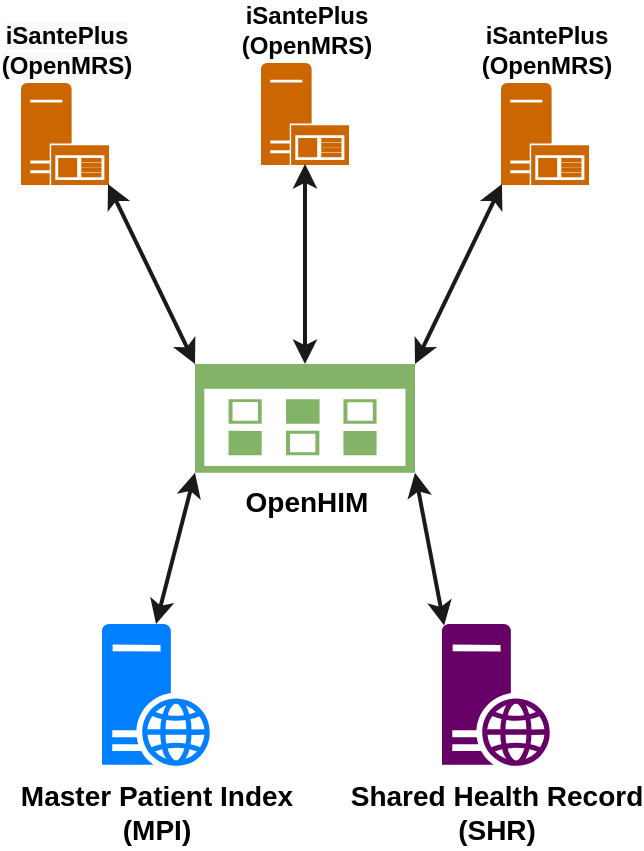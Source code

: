 <mxfile version="13.10.5" type="github">
  <diagram id="E5L6DAj57a6wTyMwOT4x" name="Page-1">
    <mxGraphModel dx="926" dy="601" grid="1" gridSize="10" guides="1" tooltips="1" connect="1" arrows="1" fold="1" page="1" pageScale="1" pageWidth="850" pageHeight="1100" math="0" shadow="0">
      <root>
        <mxCell id="0" />
        <mxCell id="1" parent="0" />
        <mxCell id="Up7fnc7lNDCQYgyu80V9-1" value="&lt;meta charset=&quot;utf-8&quot;&gt;&lt;b style=&quot;color: rgb(0, 0, 0); font-family: helvetica; font-size: 12px; font-style: normal; letter-spacing: normal; text-align: center; text-indent: 0px; text-transform: none; word-spacing: 0px; background-color: rgb(248, 249, 250);&quot;&gt;iSantePlus&lt;br&gt;(OpenMRS)&lt;/b&gt;" style="aspect=fixed;pointerEvents=1;shadow=0;dashed=0;html=1;labelPosition=center;verticalLabelPosition=top;verticalAlign=bottom;align=center;shape=mxgraph.mscae.enterprise.application_server2;fillColor=#CC6600;strokeColor=#CC6600;rounded=1;" vertex="1" parent="1">
          <mxGeometry x="210" y="110" width="43" height="50" as="geometry" />
        </mxCell>
        <mxCell id="Up7fnc7lNDCQYgyu80V9-2" value="&lt;meta charset=&quot;utf-8&quot;&gt;&lt;b style=&quot;color: rgb(0, 0, 0); font-family: helvetica; font-size: 12px; font-style: normal; letter-spacing: normal; text-align: center; text-indent: 0px; text-transform: none; word-spacing: 0px;&quot;&gt;iSantePlus&lt;br&gt;(OpenMRS)&lt;/b&gt;" style="aspect=fixed;pointerEvents=1;shadow=0;dashed=0;html=1;labelPosition=center;verticalLabelPosition=top;verticalAlign=bottom;align=center;shape=mxgraph.mscae.enterprise.application_server2;fillColor=#CC6600;strokeColor=#CC6600;rounded=1;labelBackgroundColor=#FFFFFF;" vertex="1" parent="1">
          <mxGeometry x="330" y="100" width="43" height="50" as="geometry" />
        </mxCell>
        <mxCell id="Up7fnc7lNDCQYgyu80V9-3" value="&lt;b&gt;iSantePlus&lt;br&gt;(OpenMRS)&lt;br&gt;&lt;/b&gt;" style="aspect=fixed;pointerEvents=1;shadow=0;dashed=0;html=1;labelPosition=center;verticalLabelPosition=top;verticalAlign=bottom;align=center;shape=mxgraph.mscae.enterprise.application_server2;fillColor=#CC6600;strokeColor=#CC6600;rounded=1;" vertex="1" parent="1">
          <mxGeometry x="450" y="110" width="43" height="50" as="geometry" />
        </mxCell>
        <mxCell id="Up7fnc7lNDCQYgyu80V9-4" value="&lt;font size=&quot;1&quot;&gt;&lt;b style=&quot;font-size: 14px&quot;&gt;OpenHIM&lt;/b&gt;&lt;/font&gt;" style="pointerEvents=1;shadow=0;dashed=0;html=1;strokeColor=none;labelPosition=center;verticalLabelPosition=bottom;verticalAlign=top;align=center;shape=mxgraph.mscae.enterprise.management_console;rounded=1;fillColor=#82B366;" vertex="1" parent="1">
          <mxGeometry x="296.5" y="250" width="110" height="54.4" as="geometry" />
        </mxCell>
        <mxCell id="Up7fnc7lNDCQYgyu80V9-6" value="&lt;font style=&quot;font-size: 14px&quot;&gt;&lt;b&gt;Shared Health Record&lt;br&gt;(SHR)&lt;/b&gt;&lt;br&gt;&lt;/font&gt;" style="aspect=fixed;pointerEvents=1;shadow=0;dashed=0;html=1;labelPosition=center;verticalLabelPosition=bottom;verticalAlign=top;align=center;shape=mxgraph.mscae.enterprise.web_server;rounded=1;strokeColor=none;fillColor=#660066;" vertex="1" parent="1">
          <mxGeometry x="420" y="380" width="54" height="71.05" as="geometry" />
        </mxCell>
        <mxCell id="Up7fnc7lNDCQYgyu80V9-11" style="orthogonalLoop=1;jettySize=auto;html=1;entryX=0.5;entryY=0;entryDx=0;entryDy=0;entryPerimeter=0;rounded=0;strokeWidth=2;fillColor=#dae8fc;startArrow=classic;startFill=1;strokeColor=#1A1A1A;" edge="1" parent="1" source="Up7fnc7lNDCQYgyu80V9-2" target="Up7fnc7lNDCQYgyu80V9-4">
          <mxGeometry relative="1" as="geometry">
            <mxPoint x="263" y="170" as="sourcePoint" />
            <mxPoint x="361.5" y="220" as="targetPoint" />
          </mxGeometry>
        </mxCell>
        <mxCell id="Up7fnc7lNDCQYgyu80V9-12" style="orthogonalLoop=1;jettySize=auto;html=1;entryX=1;entryY=0;entryDx=0;entryDy=0;entryPerimeter=0;rounded=0;strokeWidth=2;fillColor=#dae8fc;startArrow=classic;startFill=1;strokeColor=#1A1A1A;exitX=0;exitY=1;exitDx=0;exitDy=0;exitPerimeter=0;" edge="1" parent="1" source="Up7fnc7lNDCQYgyu80V9-3" target="Up7fnc7lNDCQYgyu80V9-4">
          <mxGeometry relative="1" as="geometry">
            <mxPoint x="361.5" y="160" as="sourcePoint" />
            <mxPoint x="361.5" y="220" as="targetPoint" />
          </mxGeometry>
        </mxCell>
        <mxCell id="Up7fnc7lNDCQYgyu80V9-9" style="orthogonalLoop=1;jettySize=auto;html=1;exitX=1;exitY=1;exitDx=0;exitDy=0;exitPerimeter=0;entryX=0;entryY=0;entryDx=0;entryDy=0;entryPerimeter=0;rounded=0;strokeWidth=2;fillColor=#dae8fc;startArrow=classic;startFill=1;strokeColor=#1A1A1A;" edge="1" parent="1" source="Up7fnc7lNDCQYgyu80V9-1" target="Up7fnc7lNDCQYgyu80V9-4">
          <mxGeometry relative="1" as="geometry" />
        </mxCell>
        <mxCell id="Up7fnc7lNDCQYgyu80V9-13" value="&lt;b style=&quot;font-size: 14px&quot;&gt;Master Patient Index&lt;br&gt;(MPI)&lt;/b&gt;" style="aspect=fixed;pointerEvents=1;shadow=0;dashed=0;html=1;labelPosition=center;verticalLabelPosition=bottom;verticalAlign=top;align=center;shape=mxgraph.mscae.enterprise.web_server;rounded=1;strokeColor=none;fillColor=#007FFF;" vertex="1" parent="1">
          <mxGeometry x="250" y="380" width="54" height="71.05" as="geometry" />
        </mxCell>
        <mxCell id="Up7fnc7lNDCQYgyu80V9-14" style="orthogonalLoop=1;jettySize=auto;html=1;entryX=0;entryY=1;entryDx=0;entryDy=0;entryPerimeter=0;rounded=0;strokeWidth=2;fillColor=#dae8fc;startArrow=classic;startFill=1;strokeColor=#1A1A1A;exitX=0.5;exitY=0;exitDx=0;exitDy=0;exitPerimeter=0;" edge="1" parent="1" source="Up7fnc7lNDCQYgyu80V9-13" target="Up7fnc7lNDCQYgyu80V9-4">
          <mxGeometry relative="1" as="geometry">
            <mxPoint x="330" y="370" as="sourcePoint" />
            <mxPoint x="361.5" y="260" as="targetPoint" />
          </mxGeometry>
        </mxCell>
        <mxCell id="Up7fnc7lNDCQYgyu80V9-15" style="orthogonalLoop=1;jettySize=auto;html=1;exitX=0.02;exitY=0.01;exitDx=0;exitDy=0;exitPerimeter=0;entryX=1;entryY=1;entryDx=0;entryDy=0;entryPerimeter=0;rounded=0;strokeWidth=2;fillColor=#dae8fc;startArrow=classic;startFill=1;strokeColor=#1A1A1A;" edge="1" parent="1" source="Up7fnc7lNDCQYgyu80V9-6" target="Up7fnc7lNDCQYgyu80V9-4">
          <mxGeometry relative="1" as="geometry">
            <mxPoint x="290" y="390" as="sourcePoint" />
            <mxPoint x="361.5" y="314.4" as="targetPoint" />
          </mxGeometry>
        </mxCell>
      </root>
    </mxGraphModel>
  </diagram>
</mxfile>
